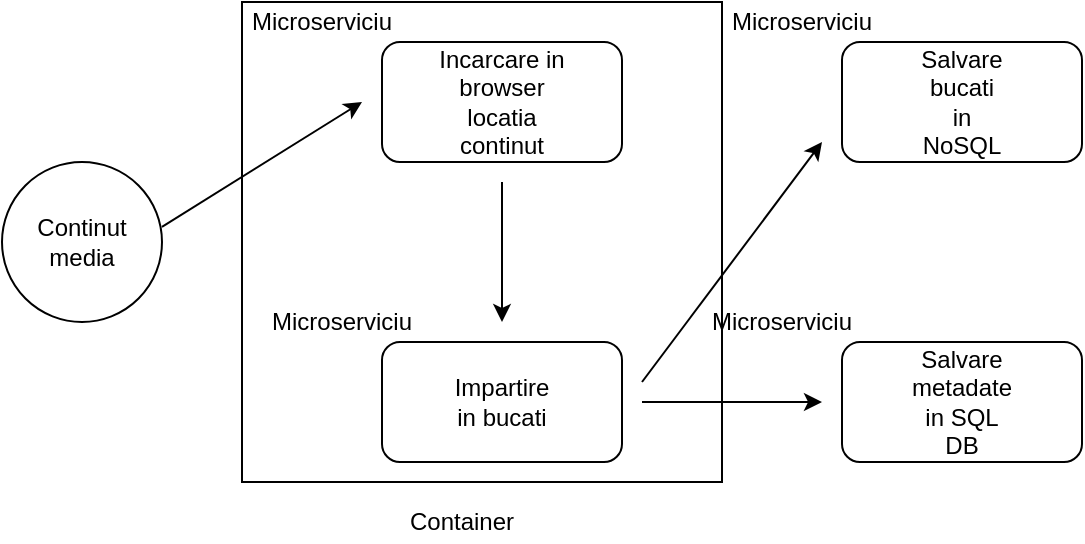 <mxfile version="12.8.6" type="device"><diagram id="od2t287AAfXG6-uft9_d" name="Page-1"><mxGraphModel dx="1038" dy="531" grid="1" gridSize="10" guides="1" tooltips="1" connect="1" arrows="1" fold="1" page="1" pageScale="1" pageWidth="827" pageHeight="1169" math="0" shadow="0"><root><mxCell id="0"/><mxCell id="1" parent="0"/><mxCell id="kXVtCUEakvSvrrXfJgnZ-27" value="" style="whiteSpace=wrap;html=1;aspect=fixed;" vertex="1" parent="1"><mxGeometry x="190" y="70" width="240" height="240" as="geometry"/></mxCell><mxCell id="kXVtCUEakvSvrrXfJgnZ-1" value="" style="ellipse;whiteSpace=wrap;html=1;aspect=fixed;" vertex="1" parent="1"><mxGeometry x="70" y="150" width="80" height="80" as="geometry"/></mxCell><mxCell id="kXVtCUEakvSvrrXfJgnZ-4" value="" style="rounded=1;whiteSpace=wrap;html=1;" vertex="1" parent="1"><mxGeometry x="490" y="240" width="120" height="60" as="geometry"/></mxCell><mxCell id="kXVtCUEakvSvrrXfJgnZ-5" value="" style="rounded=1;whiteSpace=wrap;html=1;" vertex="1" parent="1"><mxGeometry x="490" y="90" width="120" height="60" as="geometry"/></mxCell><mxCell id="kXVtCUEakvSvrrXfJgnZ-6" value="" style="rounded=1;whiteSpace=wrap;html=1;" vertex="1" parent="1"><mxGeometry x="260" y="240" width="120" height="60" as="geometry"/></mxCell><mxCell id="kXVtCUEakvSvrrXfJgnZ-7" value="" style="rounded=1;whiteSpace=wrap;html=1;" vertex="1" parent="1"><mxGeometry x="260" y="90" width="120" height="60" as="geometry"/></mxCell><mxCell id="kXVtCUEakvSvrrXfJgnZ-8" value="Salvare metadate in SQL DB" style="text;html=1;strokeColor=none;fillColor=none;align=center;verticalAlign=middle;whiteSpace=wrap;rounded=0;" vertex="1" parent="1"><mxGeometry x="530" y="260" width="40" height="20" as="geometry"/></mxCell><mxCell id="kXVtCUEakvSvrrXfJgnZ-9" value="Salvare bucati in NoSQL" style="text;html=1;strokeColor=none;fillColor=none;align=center;verticalAlign=middle;whiteSpace=wrap;rounded=0;" vertex="1" parent="1"><mxGeometry x="530" y="110" width="40" height="20" as="geometry"/></mxCell><mxCell id="kXVtCUEakvSvrrXfJgnZ-10" value="Impartire in bucati" style="text;html=1;strokeColor=none;fillColor=none;align=center;verticalAlign=middle;whiteSpace=wrap;rounded=0;" vertex="1" parent="1"><mxGeometry x="300" y="260" width="40" height="20" as="geometry"/></mxCell><mxCell id="kXVtCUEakvSvrrXfJgnZ-11" value="Incarcare in browser locatia continut" style="text;html=1;strokeColor=none;fillColor=none;align=center;verticalAlign=middle;whiteSpace=wrap;rounded=0;" vertex="1" parent="1"><mxGeometry x="280" y="110" width="80" height="20" as="geometry"/></mxCell><mxCell id="kXVtCUEakvSvrrXfJgnZ-12" value="Continut media" style="text;html=1;strokeColor=none;fillColor=none;align=center;verticalAlign=middle;whiteSpace=wrap;rounded=0;" vertex="1" parent="1"><mxGeometry x="90" y="180" width="40" height="20" as="geometry"/></mxCell><mxCell id="kXVtCUEakvSvrrXfJgnZ-16" value="Microserviciu" style="text;html=1;strokeColor=none;fillColor=none;align=center;verticalAlign=middle;whiteSpace=wrap;rounded=0;" vertex="1" parent="1"><mxGeometry x="450" y="70" width="40" height="20" as="geometry"/></mxCell><mxCell id="kXVtCUEakvSvrrXfJgnZ-17" value="Microserviciu" style="text;html=1;strokeColor=none;fillColor=none;align=center;verticalAlign=middle;whiteSpace=wrap;rounded=0;" vertex="1" parent="1"><mxGeometry x="440" y="220" width="40" height="20" as="geometry"/></mxCell><mxCell id="kXVtCUEakvSvrrXfJgnZ-18" value="Microserviciu" style="text;html=1;strokeColor=none;fillColor=none;align=center;verticalAlign=middle;whiteSpace=wrap;rounded=0;" vertex="1" parent="1"><mxGeometry x="220" y="220" width="40" height="20" as="geometry"/></mxCell><mxCell id="kXVtCUEakvSvrrXfJgnZ-19" value="Microserviciu" style="text;html=1;strokeColor=none;fillColor=none;align=center;verticalAlign=middle;whiteSpace=wrap;rounded=0;" vertex="1" parent="1"><mxGeometry x="210" y="70" width="40" height="20" as="geometry"/></mxCell><mxCell id="kXVtCUEakvSvrrXfJgnZ-22" value="" style="endArrow=classic;html=1;exitX=1;exitY=0.405;exitDx=0;exitDy=0;exitPerimeter=0;" edge="1" parent="1" source="kXVtCUEakvSvrrXfJgnZ-1"><mxGeometry width="50" height="50" relative="1" as="geometry"><mxPoint x="170" y="170" as="sourcePoint"/><mxPoint x="250" y="120" as="targetPoint"/></mxGeometry></mxCell><mxCell id="kXVtCUEakvSvrrXfJgnZ-23" value="" style="endArrow=classic;html=1;" edge="1" parent="1"><mxGeometry width="50" height="50" relative="1" as="geometry"><mxPoint x="320" y="160" as="sourcePoint"/><mxPoint x="320" y="230" as="targetPoint"/></mxGeometry></mxCell><mxCell id="kXVtCUEakvSvrrXfJgnZ-24" value="" style="endArrow=classic;html=1;" edge="1" parent="1"><mxGeometry width="50" height="50" relative="1" as="geometry"><mxPoint x="390" y="260" as="sourcePoint"/><mxPoint x="480" y="140" as="targetPoint"/></mxGeometry></mxCell><mxCell id="kXVtCUEakvSvrrXfJgnZ-25" value="" style="endArrow=classic;html=1;" edge="1" parent="1"><mxGeometry width="50" height="50" relative="1" as="geometry"><mxPoint x="390" y="270" as="sourcePoint"/><mxPoint x="480" y="270" as="targetPoint"/></mxGeometry></mxCell><mxCell id="kXVtCUEakvSvrrXfJgnZ-29" value="Container" style="text;html=1;strokeColor=none;fillColor=none;align=center;verticalAlign=middle;whiteSpace=wrap;rounded=0;" vertex="1" parent="1"><mxGeometry x="280" y="320" width="40" height="20" as="geometry"/></mxCell></root></mxGraphModel></diagram></mxfile>